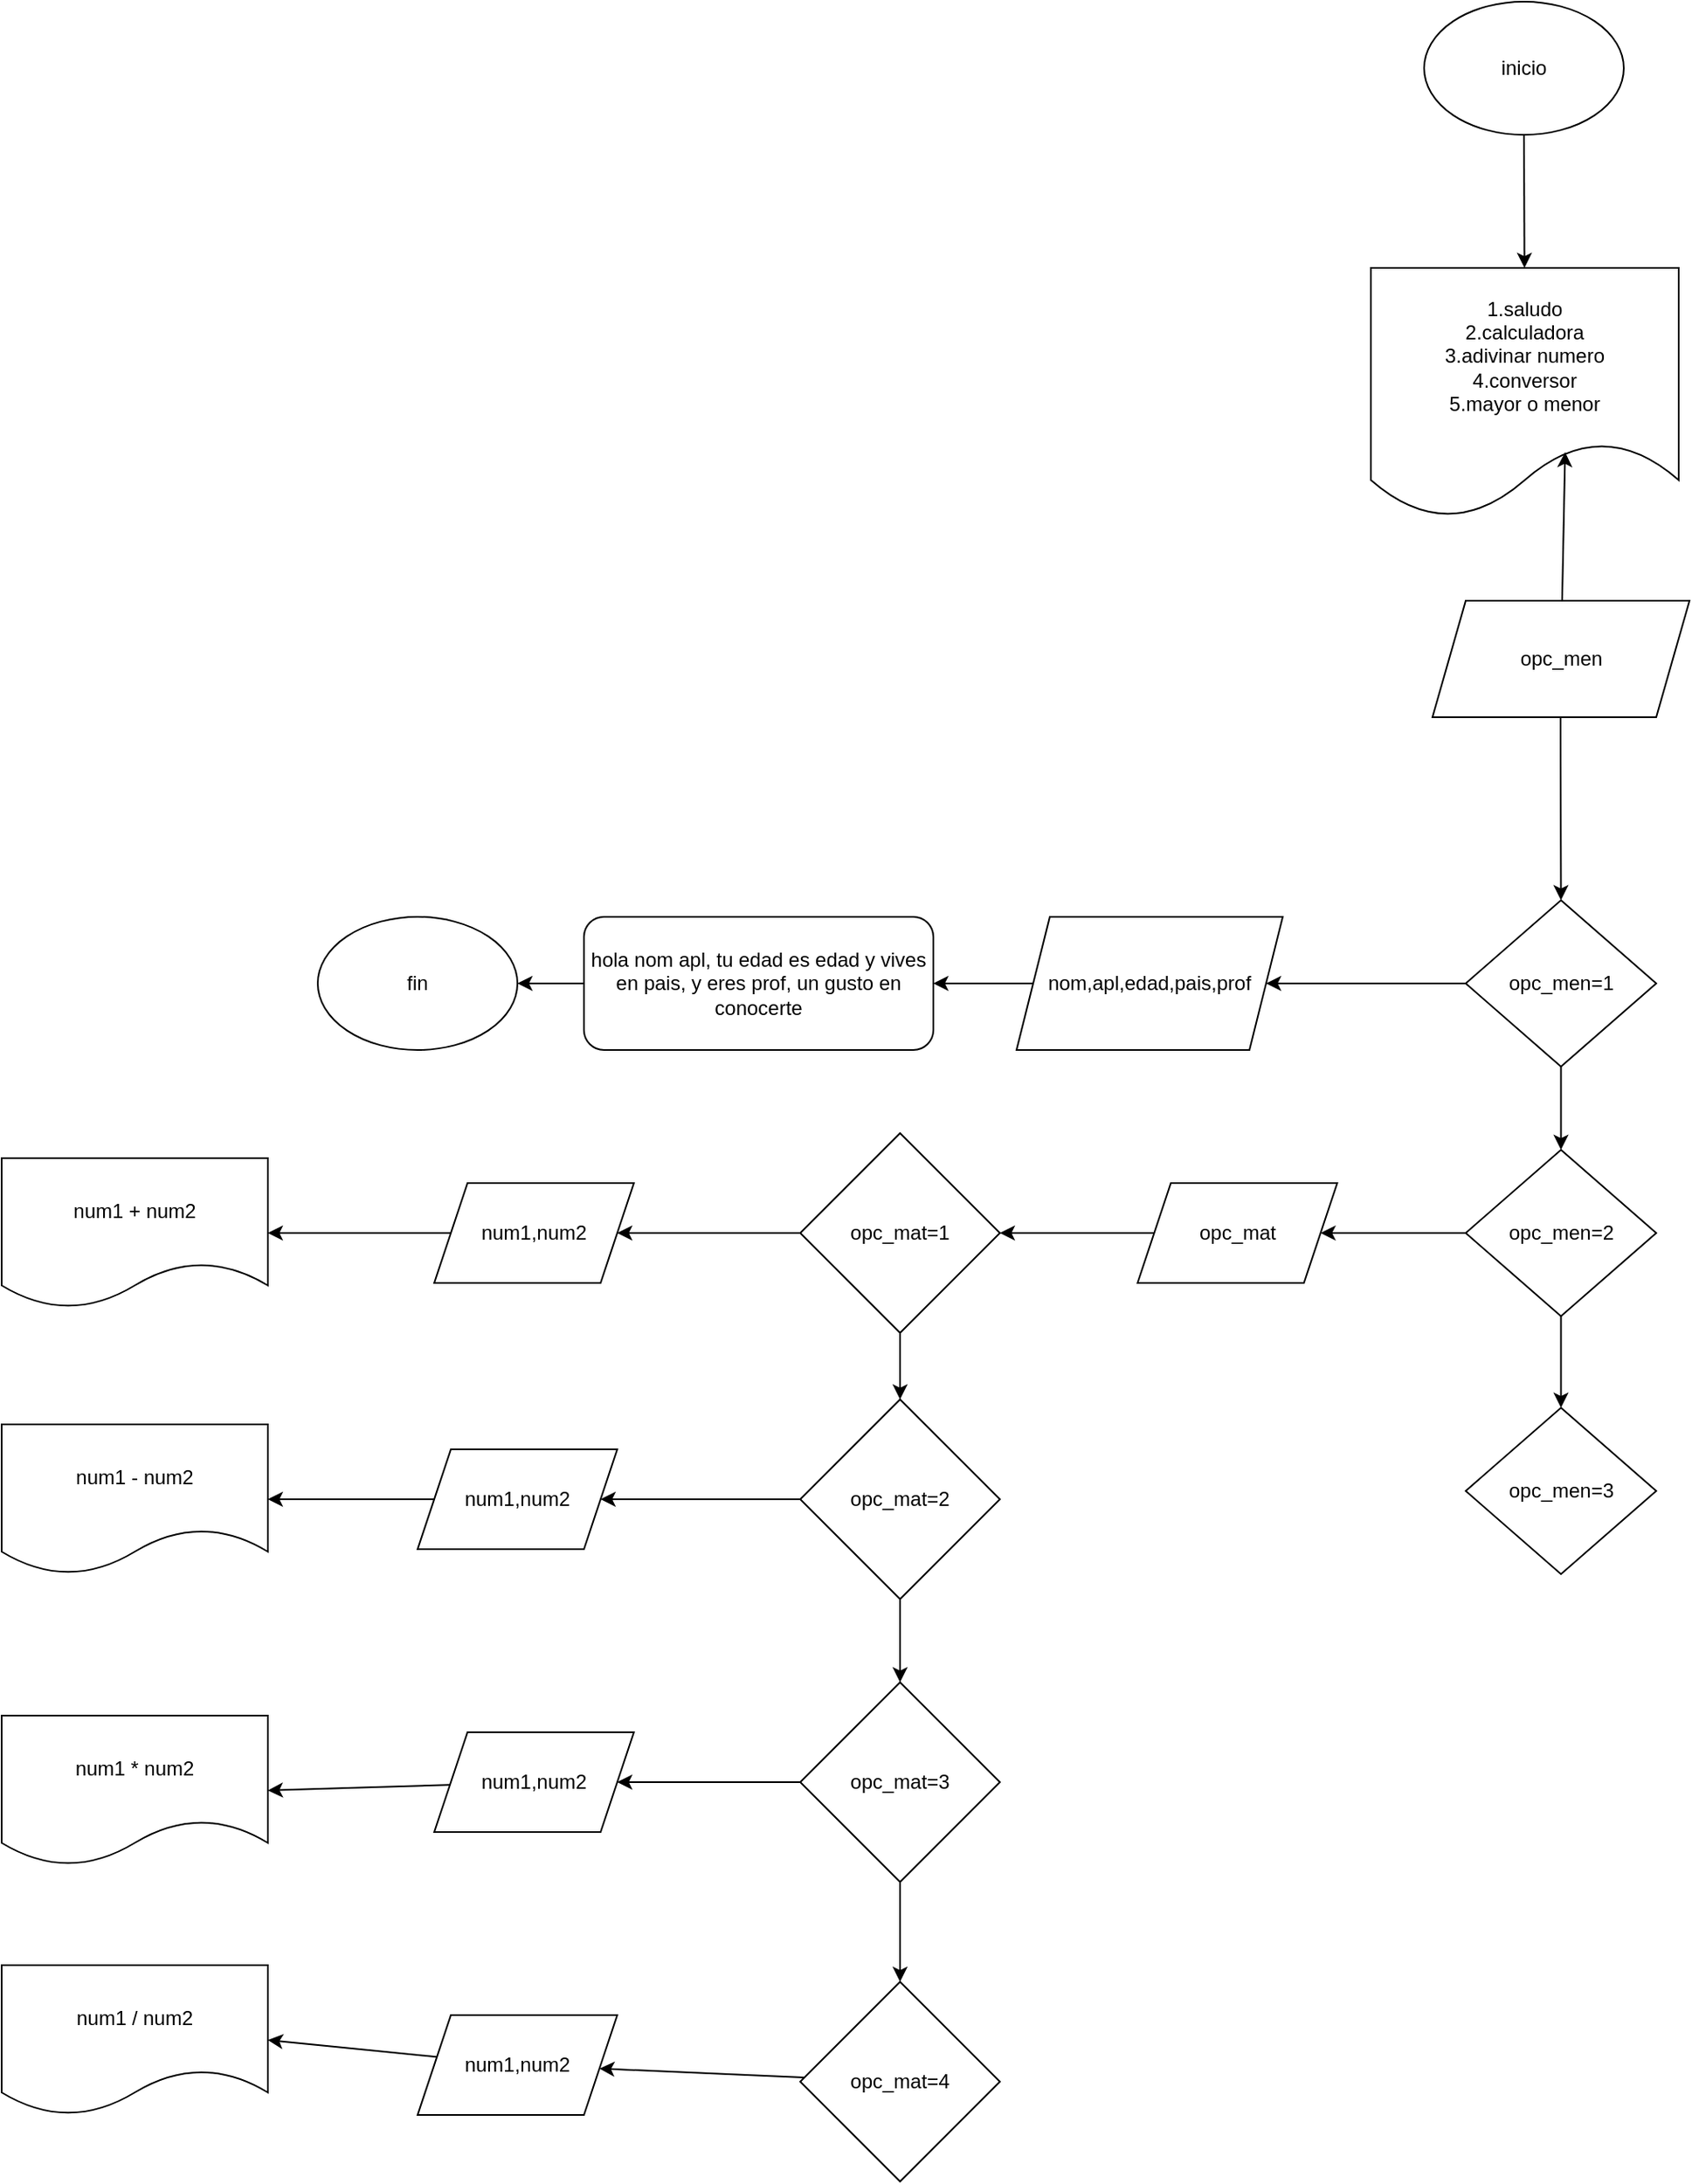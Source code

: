 <mxfile>
    <diagram id="vQvehct-BvKo_ngDbIaG" name="Page-1">
        <mxGraphModel dx="1792" dy="608" grid="1" gridSize="10" guides="1" tooltips="1" connect="1" arrows="1" fold="1" page="1" pageScale="1" pageWidth="850" pageHeight="1100" math="0" shadow="0">
            <root>
                <mxCell id="0"/>
                <mxCell id="1" parent="0"/>
                <mxCell id="4" value="" style="edgeStyle=none;html=1;" edge="1" parent="1" source="2" target="3">
                    <mxGeometry relative="1" as="geometry"/>
                </mxCell>
                <mxCell id="2" value="inicio" style="ellipse;whiteSpace=wrap;html=1;" vertex="1" parent="1">
                    <mxGeometry x="365" y="40" width="120" height="80" as="geometry"/>
                </mxCell>
                <mxCell id="7" style="edgeStyle=none;html=1;entryX=0.5;entryY=0;entryDx=0;entryDy=0;" edge="1" parent="1" target="5">
                    <mxGeometry relative="1" as="geometry">
                        <mxPoint x="447" y="470" as="sourcePoint"/>
                        <Array as="points">
                            <mxPoint x="447" y="490"/>
                        </Array>
                    </mxGeometry>
                </mxCell>
                <mxCell id="3" value="1.saludo&lt;br&gt;2.calculadora&lt;br&gt;3.adivinar numero&lt;br&gt;4.conversor&lt;br&gt;5.mayor o menor&lt;br&gt;" style="shape=document;whiteSpace=wrap;html=1;boundedLbl=1;" vertex="1" parent="1">
                    <mxGeometry x="333" y="200" width="185" height="150" as="geometry"/>
                </mxCell>
                <mxCell id="11" style="edgeStyle=none;html=1;entryX=1;entryY=0.5;entryDx=0;entryDy=0;" edge="1" parent="1" source="5" target="12">
                    <mxGeometry relative="1" as="geometry">
                        <mxPoint x="310" y="630" as="targetPoint"/>
                    </mxGeometry>
                </mxCell>
                <mxCell id="18" style="edgeStyle=none;html=1;" edge="1" parent="1" source="5">
                    <mxGeometry relative="1" as="geometry">
                        <mxPoint x="447.25" y="730.0" as="targetPoint"/>
                    </mxGeometry>
                </mxCell>
                <mxCell id="5" value="opc_men=1" style="rhombus;whiteSpace=wrap;html=1;" vertex="1" parent="1">
                    <mxGeometry x="390" y="580" width="114.5" height="100" as="geometry"/>
                </mxCell>
                <mxCell id="9" style="edgeStyle=none;html=1;entryX=0.631;entryY=0.738;entryDx=0;entryDy=0;entryPerimeter=0;" edge="1" parent="1" source="8" target="3">
                    <mxGeometry relative="1" as="geometry"/>
                </mxCell>
                <mxCell id="8" value="opc_men" style="shape=parallelogram;perimeter=parallelogramPerimeter;whiteSpace=wrap;html=1;fixedSize=1;" vertex="1" parent="1">
                    <mxGeometry x="370" y="400" width="154.5" height="70" as="geometry"/>
                </mxCell>
                <mxCell id="15" style="edgeStyle=none;html=1;" edge="1" parent="1" source="12" target="14">
                    <mxGeometry relative="1" as="geometry"/>
                </mxCell>
                <mxCell id="12" value="nom,apl,edad,pais,prof" style="shape=parallelogram;perimeter=parallelogramPerimeter;whiteSpace=wrap;html=1;fixedSize=1;" vertex="1" parent="1">
                    <mxGeometry x="120" y="590" width="160" height="80" as="geometry"/>
                </mxCell>
                <mxCell id="17" style="edgeStyle=none;html=1;" edge="1" parent="1" source="14" target="16">
                    <mxGeometry relative="1" as="geometry"/>
                </mxCell>
                <mxCell id="14" value="hola nom apl, tu edad es edad y vives en pais, y eres prof, un gusto en conocerte" style="rounded=1;whiteSpace=wrap;html=1;" vertex="1" parent="1">
                    <mxGeometry x="-140" y="590" width="210" height="80" as="geometry"/>
                </mxCell>
                <mxCell id="16" value="fin" style="ellipse;whiteSpace=wrap;html=1;" vertex="1" parent="1">
                    <mxGeometry x="-300" y="590" width="120" height="80" as="geometry"/>
                </mxCell>
                <mxCell id="22" value="" style="edgeStyle=none;html=1;" edge="1" parent="1" source="20" target="21">
                    <mxGeometry relative="1" as="geometry"/>
                </mxCell>
                <mxCell id="57" style="edgeStyle=none;html=1;entryX=0.5;entryY=0;entryDx=0;entryDy=0;" edge="1" parent="1" source="20" target="56">
                    <mxGeometry relative="1" as="geometry"/>
                </mxCell>
                <mxCell id="20" value="opc_men=2" style="rhombus;whiteSpace=wrap;html=1;" vertex="1" parent="1">
                    <mxGeometry x="390" y="730" width="114.5" height="100" as="geometry"/>
                </mxCell>
                <mxCell id="24" value="" style="edgeStyle=none;html=1;" edge="1" parent="1" source="21" target="23">
                    <mxGeometry relative="1" as="geometry"/>
                </mxCell>
                <mxCell id="21" value="opc_mat" style="shape=parallelogram;perimeter=parallelogramPerimeter;whiteSpace=wrap;html=1;fixedSize=1;" vertex="1" parent="1">
                    <mxGeometry x="192.75" y="750" width="120" height="60" as="geometry"/>
                </mxCell>
                <mxCell id="34" value="" style="edgeStyle=none;html=1;" edge="1" parent="1" source="23" target="31">
                    <mxGeometry relative="1" as="geometry"/>
                </mxCell>
                <mxCell id="41" value="" style="edgeStyle=none;html=1;" edge="1" parent="1" source="23" target="40">
                    <mxGeometry relative="1" as="geometry"/>
                </mxCell>
                <mxCell id="23" value="opc_mat=1" style="rhombus;whiteSpace=wrap;html=1;" vertex="1" parent="1">
                    <mxGeometry x="-10" y="720" width="120" height="120" as="geometry"/>
                </mxCell>
                <mxCell id="37" style="edgeStyle=none;html=1;entryX=0.5;entryY=0;entryDx=0;entryDy=0;" edge="1" parent="1" source="31" target="32">
                    <mxGeometry relative="1" as="geometry"/>
                </mxCell>
                <mxCell id="45" style="edgeStyle=none;html=1;entryX=1;entryY=0.5;entryDx=0;entryDy=0;" edge="1" parent="1" source="31" target="42">
                    <mxGeometry relative="1" as="geometry"/>
                </mxCell>
                <mxCell id="31" value="opc_mat=2" style="rhombus;whiteSpace=wrap;html=1;" vertex="1" parent="1">
                    <mxGeometry x="-10" y="880" width="120" height="120" as="geometry"/>
                </mxCell>
                <mxCell id="39" style="edgeStyle=none;html=1;entryX=0.5;entryY=0;entryDx=0;entryDy=0;" edge="1" parent="1" source="32" target="33">
                    <mxGeometry relative="1" as="geometry"/>
                </mxCell>
                <mxCell id="46" style="edgeStyle=none;html=1;entryX=1;entryY=0.5;entryDx=0;entryDy=0;" edge="1" parent="1" source="32" target="43">
                    <mxGeometry relative="1" as="geometry"/>
                </mxCell>
                <mxCell id="32" value="opc_mat=3" style="rhombus;whiteSpace=wrap;html=1;" vertex="1" parent="1">
                    <mxGeometry x="-10" y="1050" width="120" height="120" as="geometry"/>
                </mxCell>
                <mxCell id="47" style="edgeStyle=none;html=1;" edge="1" parent="1" source="33" target="44">
                    <mxGeometry relative="1" as="geometry"/>
                </mxCell>
                <mxCell id="33" value="opc_mat=4" style="rhombus;whiteSpace=wrap;html=1;" vertex="1" parent="1">
                    <mxGeometry x="-10" y="1230" width="120" height="120" as="geometry"/>
                </mxCell>
                <mxCell id="49" style="edgeStyle=none;html=1;entryX=1;entryY=0.5;entryDx=0;entryDy=0;" edge="1" parent="1" source="40" target="48">
                    <mxGeometry relative="1" as="geometry"/>
                </mxCell>
                <mxCell id="40" value="num1,num2" style="shape=parallelogram;perimeter=parallelogramPerimeter;whiteSpace=wrap;html=1;fixedSize=1;" vertex="1" parent="1">
                    <mxGeometry x="-230" y="750" width="120" height="60" as="geometry"/>
                </mxCell>
                <mxCell id="51" style="edgeStyle=none;html=1;entryX=1;entryY=0.5;entryDx=0;entryDy=0;" edge="1" parent="1" source="42" target="50">
                    <mxGeometry relative="1" as="geometry"/>
                </mxCell>
                <mxCell id="42" value="num1,num2" style="shape=parallelogram;perimeter=parallelogramPerimeter;whiteSpace=wrap;html=1;fixedSize=1;" vertex="1" parent="1">
                    <mxGeometry x="-240" y="910" width="120" height="60" as="geometry"/>
                </mxCell>
                <mxCell id="54" style="edgeStyle=none;html=1;entryX=1;entryY=0.5;entryDx=0;entryDy=0;" edge="1" parent="1" source="43" target="52">
                    <mxGeometry relative="1" as="geometry"/>
                </mxCell>
                <mxCell id="43" value="num1,num2" style="shape=parallelogram;perimeter=parallelogramPerimeter;whiteSpace=wrap;html=1;fixedSize=1;" vertex="1" parent="1">
                    <mxGeometry x="-230" y="1080" width="120" height="60" as="geometry"/>
                </mxCell>
                <mxCell id="55" style="edgeStyle=none;html=1;entryX=1;entryY=0.5;entryDx=0;entryDy=0;" edge="1" parent="1" source="44" target="53">
                    <mxGeometry relative="1" as="geometry"/>
                </mxCell>
                <mxCell id="44" value="num1,num2" style="shape=parallelogram;perimeter=parallelogramPerimeter;whiteSpace=wrap;html=1;fixedSize=1;" vertex="1" parent="1">
                    <mxGeometry x="-240" y="1250" width="120" height="60" as="geometry"/>
                </mxCell>
                <mxCell id="48" value="num1 + num2" style="shape=document;whiteSpace=wrap;html=1;boundedLbl=1;" vertex="1" parent="1">
                    <mxGeometry x="-490" y="735" width="160" height="90" as="geometry"/>
                </mxCell>
                <mxCell id="50" value="num1 - num2" style="shape=document;whiteSpace=wrap;html=1;boundedLbl=1;" vertex="1" parent="1">
                    <mxGeometry x="-490" y="895" width="160" height="90" as="geometry"/>
                </mxCell>
                <mxCell id="52" value="num1 * num2" style="shape=document;whiteSpace=wrap;html=1;boundedLbl=1;" vertex="1" parent="1">
                    <mxGeometry x="-490" y="1070" width="160" height="90" as="geometry"/>
                </mxCell>
                <mxCell id="53" value="num1 / num2" style="shape=document;whiteSpace=wrap;html=1;boundedLbl=1;" vertex="1" parent="1">
                    <mxGeometry x="-490" y="1220" width="160" height="90" as="geometry"/>
                </mxCell>
                <mxCell id="56" value="opc_men=3" style="rhombus;whiteSpace=wrap;html=1;" vertex="1" parent="1">
                    <mxGeometry x="390" y="885" width="114.5" height="100" as="geometry"/>
                </mxCell>
            </root>
        </mxGraphModel>
    </diagram>
</mxfile>